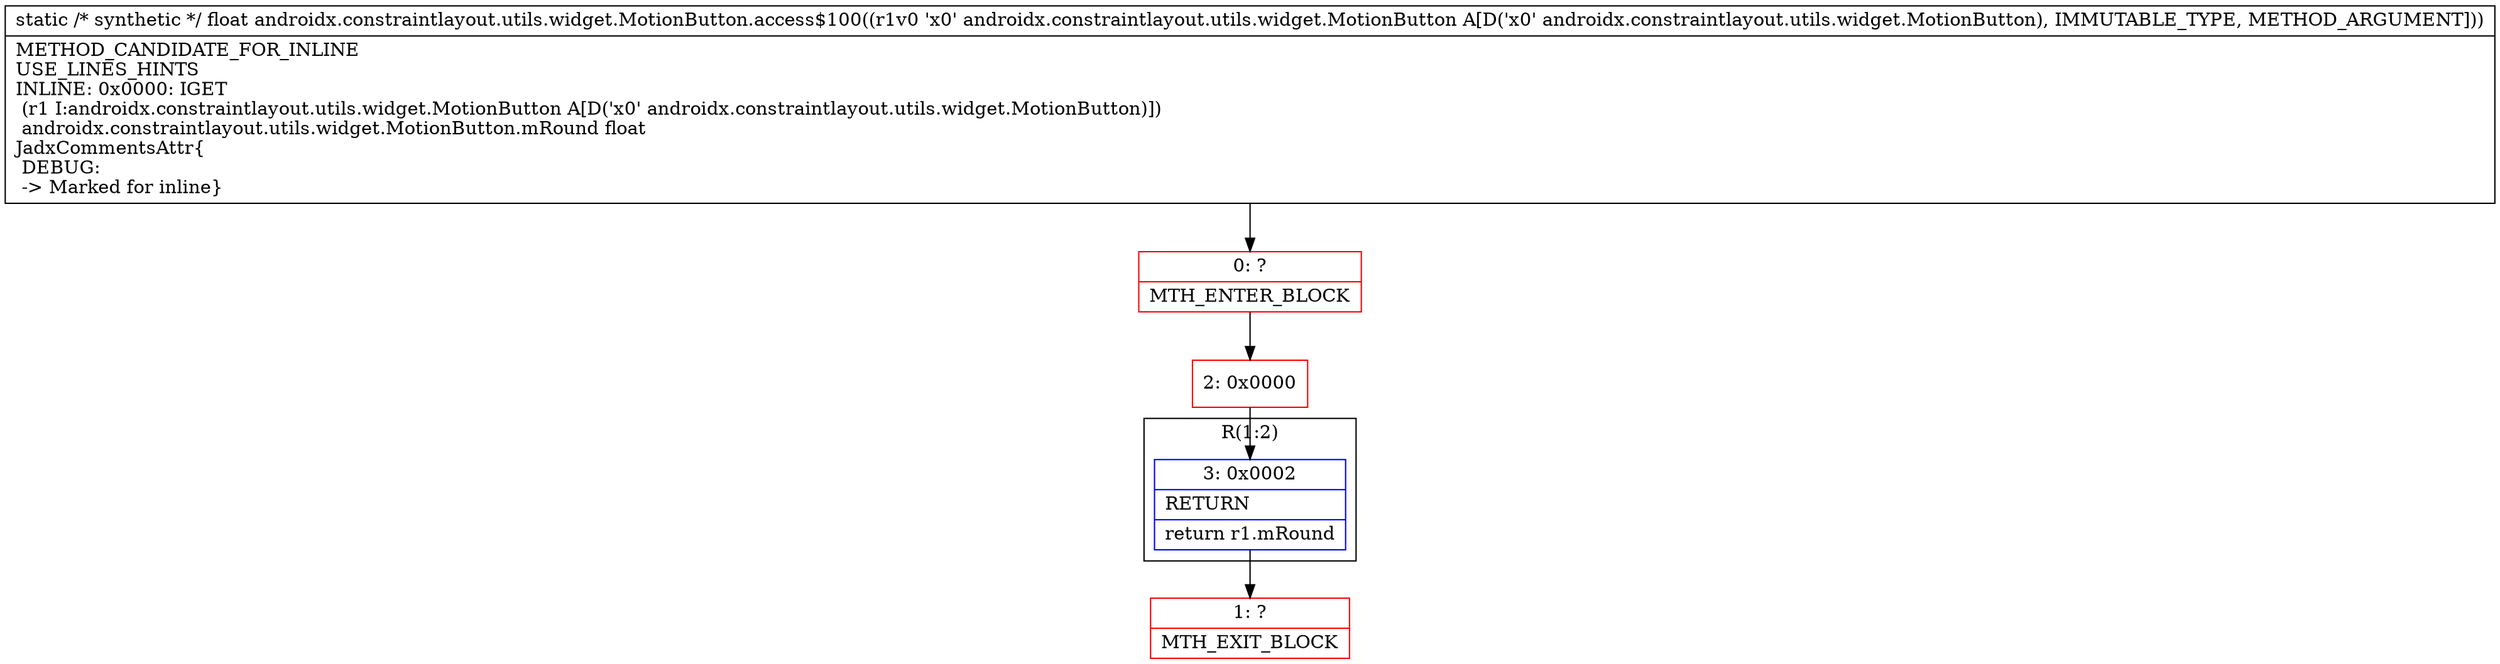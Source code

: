 digraph "CFG forandroidx.constraintlayout.utils.widget.MotionButton.access$100(Landroidx\/constraintlayout\/utils\/widget\/MotionButton;)F" {
subgraph cluster_Region_1157263099 {
label = "R(1:2)";
node [shape=record,color=blue];
Node_3 [shape=record,label="{3\:\ 0x0002|RETURN\l|return r1.mRound\l}"];
}
Node_0 [shape=record,color=red,label="{0\:\ ?|MTH_ENTER_BLOCK\l}"];
Node_2 [shape=record,color=red,label="{2\:\ 0x0000}"];
Node_1 [shape=record,color=red,label="{1\:\ ?|MTH_EXIT_BLOCK\l}"];
MethodNode[shape=record,label="{static \/* synthetic *\/ float androidx.constraintlayout.utils.widget.MotionButton.access$100((r1v0 'x0' androidx.constraintlayout.utils.widget.MotionButton A[D('x0' androidx.constraintlayout.utils.widget.MotionButton), IMMUTABLE_TYPE, METHOD_ARGUMENT]))  | METHOD_CANDIDATE_FOR_INLINE\lUSE_LINES_HINTS\lINLINE: 0x0000: IGET  \l  (r1 I:androidx.constraintlayout.utils.widget.MotionButton A[D('x0' androidx.constraintlayout.utils.widget.MotionButton)])\l androidx.constraintlayout.utils.widget.MotionButton.mRound float\lJadxCommentsAttr\{\l DEBUG: \l \-\> Marked for inline\}\l}"];
MethodNode -> Node_0;Node_3 -> Node_1;
Node_0 -> Node_2;
Node_2 -> Node_3;
}

